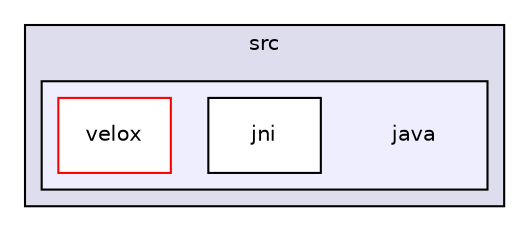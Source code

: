 digraph "/home/travis/build/DICL/VeloxDFS/src/java" {
  compound=true
  node [ fontsize="10", fontname="Helvetica"];
  edge [ labelfontsize="10", labelfontname="Helvetica"];
  subgraph clusterdir_68267d1309a1af8e8297ef4c3efbcdba {
    graph [ bgcolor="#ddddee", pencolor="black", label="src" fontname="Helvetica", fontsize="10", URL="dir_68267d1309a1af8e8297ef4c3efbcdba.html"]
  subgraph clusterdir_a3016bf19aa28451207b266e9b24d523 {
    graph [ bgcolor="#eeeeff", pencolor="black", label="" URL="dir_a3016bf19aa28451207b266e9b24d523.html"];
    dir_a3016bf19aa28451207b266e9b24d523 [shape=plaintext label="java"];
    dir_195168af6a215c55d95f47992d37553b [shape=box label="jni" color="black" fillcolor="white" style="filled" URL="dir_195168af6a215c55d95f47992d37553b.html"];
    dir_d1a5b8e4fa29b82941d2ff4793055bbf [shape=box label="velox" color="red" fillcolor="white" style="filled" URL="dir_d1a5b8e4fa29b82941d2ff4793055bbf.html"];
  }
  }
}

